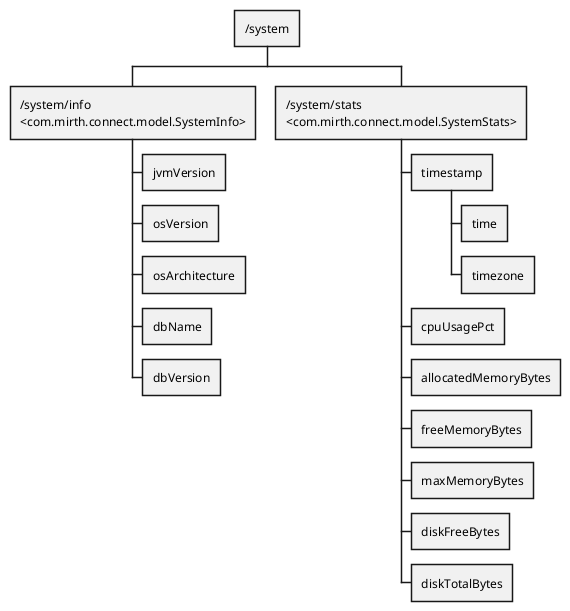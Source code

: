 @startwbs
* /system
** /system/info\n<com.mirth.connect.model.SystemInfo>
*** jvmVersion
*** osVersion
*** osArchitecture
*** dbName
*** dbVersion
** /system/stats\n<com.mirth.connect.model.SystemStats>
*** timestamp
**** time
**** timezone
*** cpuUsagePct
*** allocatedMemoryBytes
*** freeMemoryBytes
*** maxMemoryBytes
*** diskFreeBytes
*** diskTotalBytes
@endwbs
